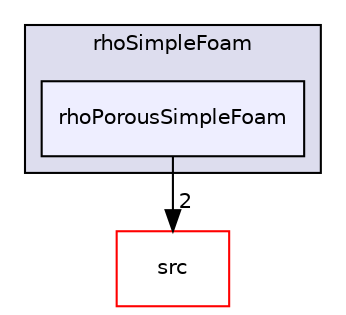 digraph "applications/solvers/compressible/rhoSimpleFoam/rhoPorousSimpleFoam" {
  bgcolor=transparent;
  compound=true
  node [ fontsize="10", fontname="Helvetica"];
  edge [ labelfontsize="10", labelfontname="Helvetica"];
  subgraph clusterdir_02f8561ddd21433f2eae679929d7c0f8 {
    graph [ bgcolor="#ddddee", pencolor="black", label="rhoSimpleFoam" fontname="Helvetica", fontsize="10", URL="dir_02f8561ddd21433f2eae679929d7c0f8.html"]
  dir_13a994a6aad076f21e539e98e621c9d3 [shape=box, label="rhoPorousSimpleFoam", style="filled", fillcolor="#eeeeff", pencolor="black", URL="dir_13a994a6aad076f21e539e98e621c9d3.html"];
  }
  dir_68267d1309a1af8e8297ef4c3efbcdba [shape=box label="src" color="red" URL="dir_68267d1309a1af8e8297ef4c3efbcdba.html"];
  dir_13a994a6aad076f21e539e98e621c9d3->dir_68267d1309a1af8e8297ef4c3efbcdba [headlabel="2", labeldistance=1.5 headhref="dir_000030_000736.html"];
}
